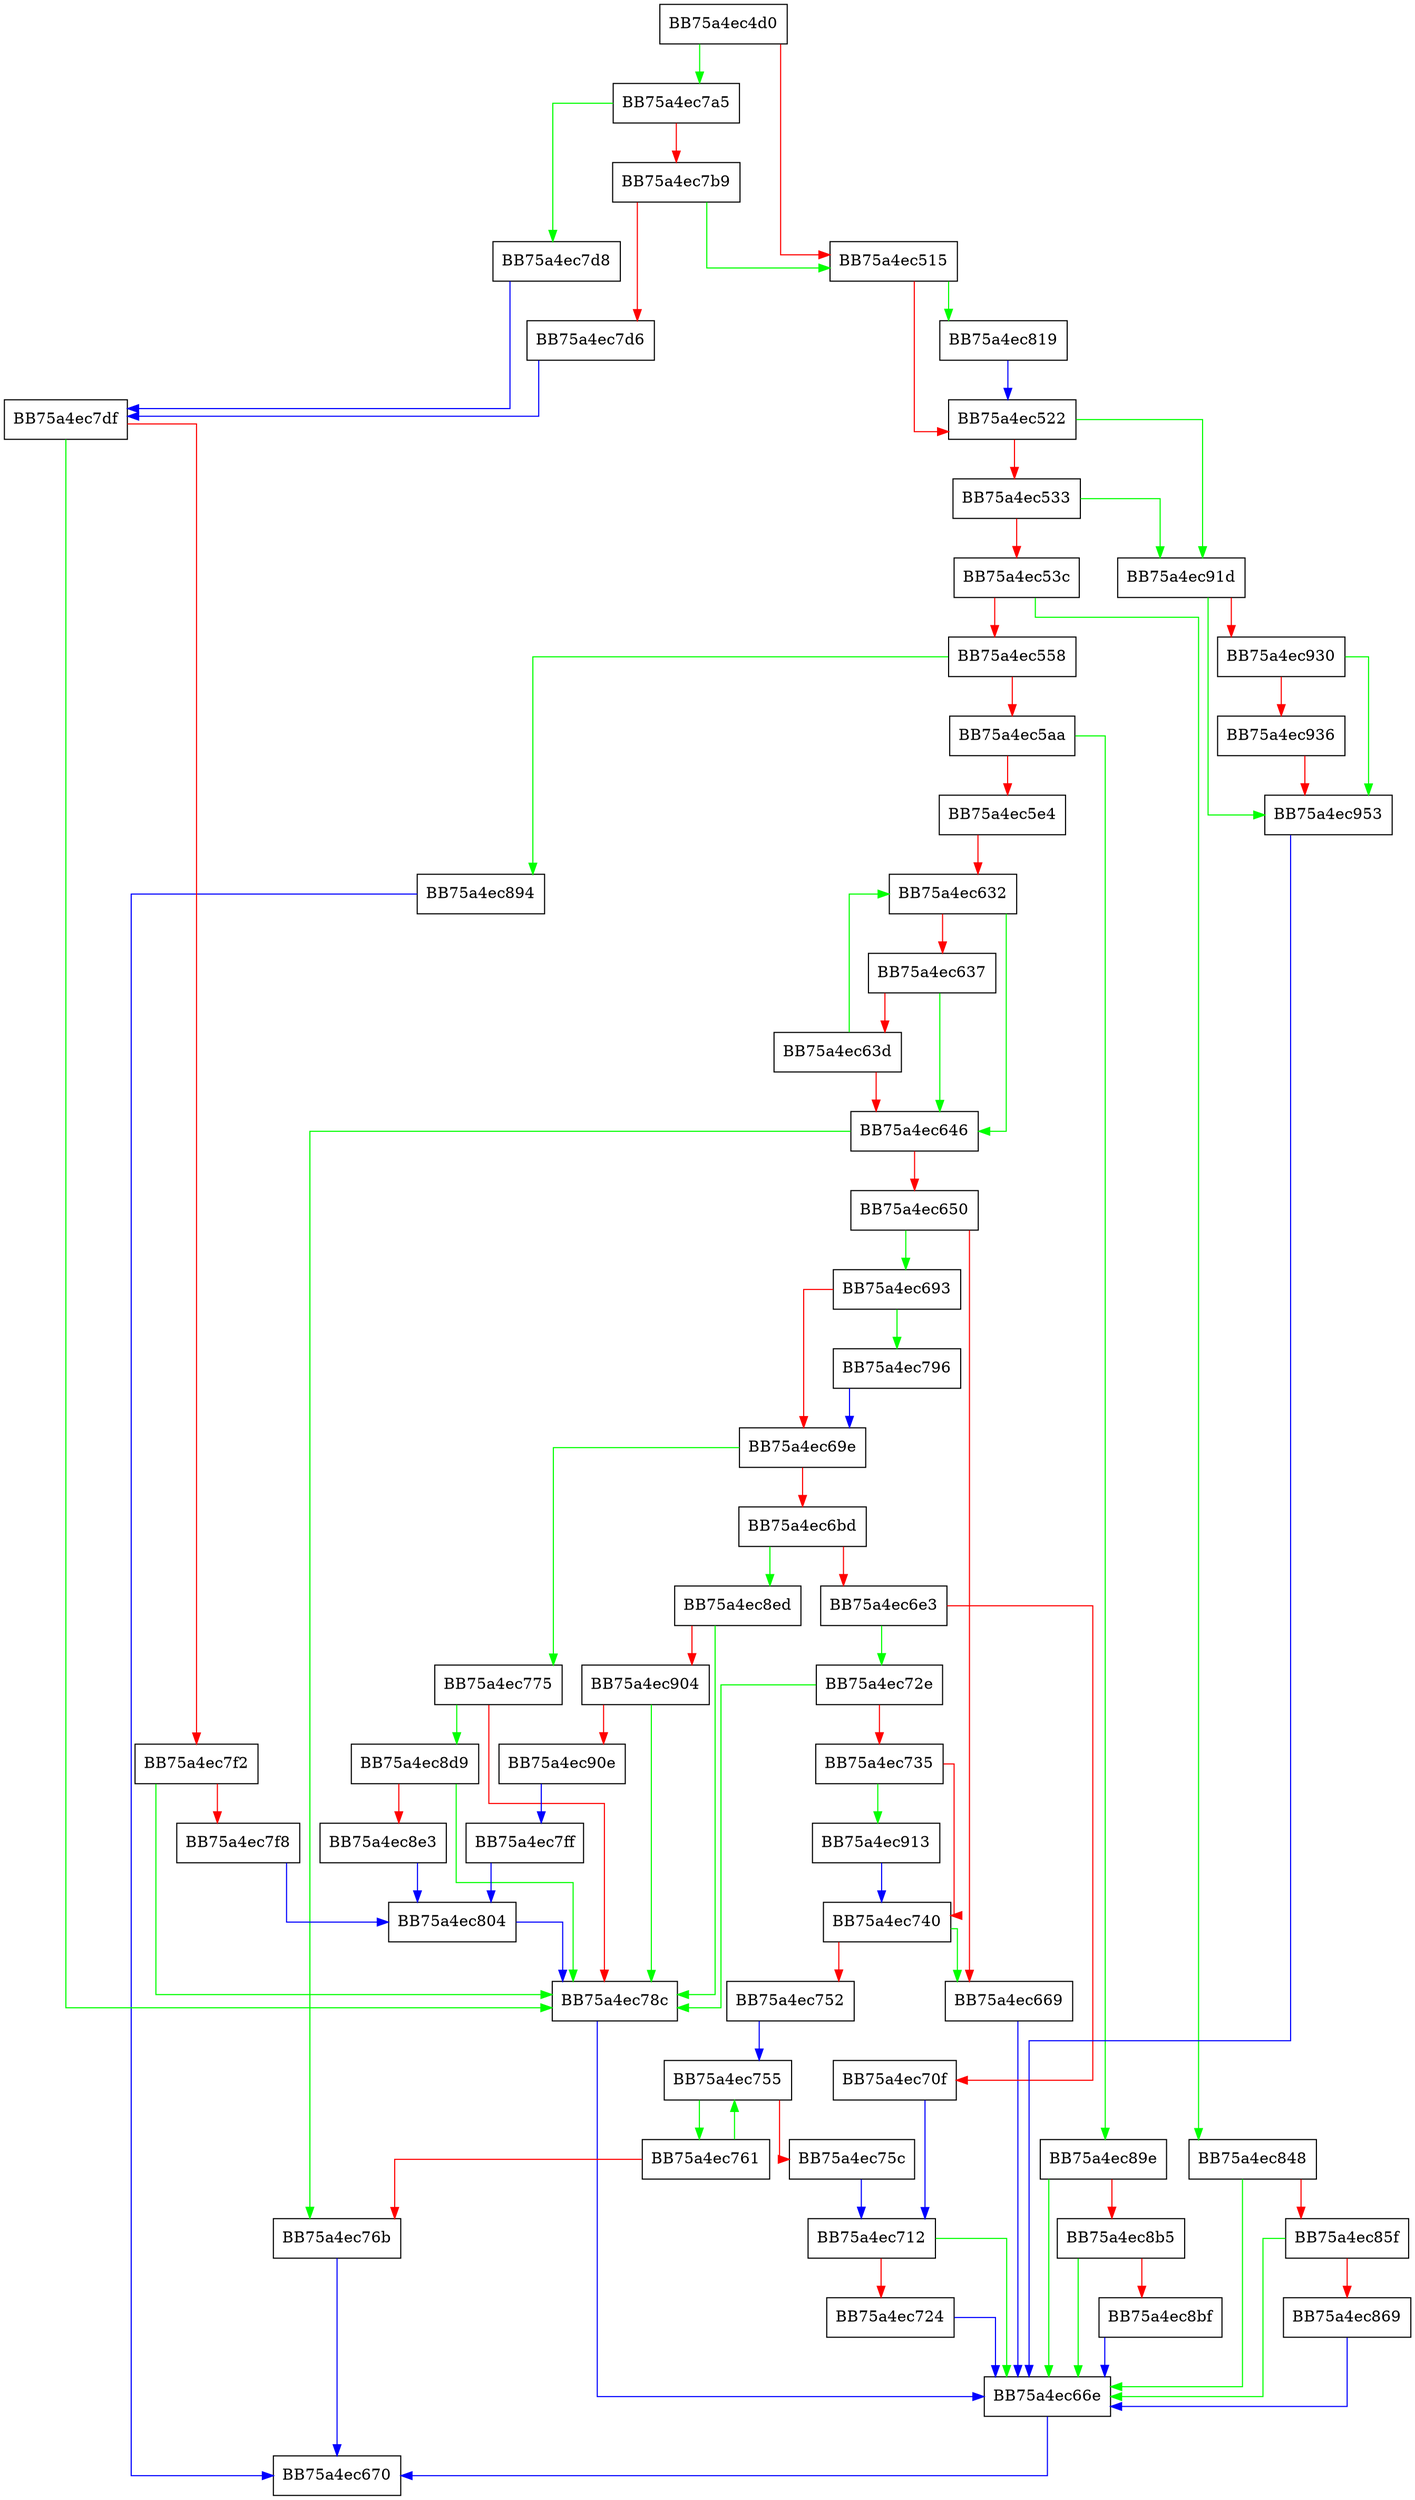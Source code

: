 digraph AddNewPattern {
  node [shape="box"];
  graph [splines=ortho];
  BB75a4ec4d0 -> BB75a4ec7a5 [color="green"];
  BB75a4ec4d0 -> BB75a4ec515 [color="red"];
  BB75a4ec515 -> BB75a4ec819 [color="green"];
  BB75a4ec515 -> BB75a4ec522 [color="red"];
  BB75a4ec522 -> BB75a4ec91d [color="green"];
  BB75a4ec522 -> BB75a4ec533 [color="red"];
  BB75a4ec533 -> BB75a4ec91d [color="green"];
  BB75a4ec533 -> BB75a4ec53c [color="red"];
  BB75a4ec53c -> BB75a4ec848 [color="green"];
  BB75a4ec53c -> BB75a4ec558 [color="red"];
  BB75a4ec558 -> BB75a4ec894 [color="green"];
  BB75a4ec558 -> BB75a4ec5aa [color="red"];
  BB75a4ec5aa -> BB75a4ec89e [color="green"];
  BB75a4ec5aa -> BB75a4ec5e4 [color="red"];
  BB75a4ec5e4 -> BB75a4ec632 [color="red"];
  BB75a4ec632 -> BB75a4ec646 [color="green"];
  BB75a4ec632 -> BB75a4ec637 [color="red"];
  BB75a4ec637 -> BB75a4ec646 [color="green"];
  BB75a4ec637 -> BB75a4ec63d [color="red"];
  BB75a4ec63d -> BB75a4ec632 [color="green"];
  BB75a4ec63d -> BB75a4ec646 [color="red"];
  BB75a4ec646 -> BB75a4ec76b [color="green"];
  BB75a4ec646 -> BB75a4ec650 [color="red"];
  BB75a4ec650 -> BB75a4ec693 [color="green"];
  BB75a4ec650 -> BB75a4ec669 [color="red"];
  BB75a4ec669 -> BB75a4ec66e [color="blue"];
  BB75a4ec66e -> BB75a4ec670 [color="blue"];
  BB75a4ec693 -> BB75a4ec796 [color="green"];
  BB75a4ec693 -> BB75a4ec69e [color="red"];
  BB75a4ec69e -> BB75a4ec775 [color="green"];
  BB75a4ec69e -> BB75a4ec6bd [color="red"];
  BB75a4ec6bd -> BB75a4ec8ed [color="green"];
  BB75a4ec6bd -> BB75a4ec6e3 [color="red"];
  BB75a4ec6e3 -> BB75a4ec72e [color="green"];
  BB75a4ec6e3 -> BB75a4ec70f [color="red"];
  BB75a4ec70f -> BB75a4ec712 [color="blue"];
  BB75a4ec712 -> BB75a4ec66e [color="green"];
  BB75a4ec712 -> BB75a4ec724 [color="red"];
  BB75a4ec724 -> BB75a4ec66e [color="blue"];
  BB75a4ec72e -> BB75a4ec78c [color="green"];
  BB75a4ec72e -> BB75a4ec735 [color="red"];
  BB75a4ec735 -> BB75a4ec913 [color="green"];
  BB75a4ec735 -> BB75a4ec740 [color="red"];
  BB75a4ec740 -> BB75a4ec669 [color="green"];
  BB75a4ec740 -> BB75a4ec752 [color="red"];
  BB75a4ec752 -> BB75a4ec755 [color="blue"];
  BB75a4ec755 -> BB75a4ec761 [color="green"];
  BB75a4ec755 -> BB75a4ec75c [color="red"];
  BB75a4ec75c -> BB75a4ec712 [color="blue"];
  BB75a4ec761 -> BB75a4ec755 [color="green"];
  BB75a4ec761 -> BB75a4ec76b [color="red"];
  BB75a4ec76b -> BB75a4ec670 [color="blue"];
  BB75a4ec775 -> BB75a4ec8d9 [color="green"];
  BB75a4ec775 -> BB75a4ec78c [color="red"];
  BB75a4ec78c -> BB75a4ec66e [color="blue"];
  BB75a4ec796 -> BB75a4ec69e [color="blue"];
  BB75a4ec7a5 -> BB75a4ec7d8 [color="green"];
  BB75a4ec7a5 -> BB75a4ec7b9 [color="red"];
  BB75a4ec7b9 -> BB75a4ec515 [color="green"];
  BB75a4ec7b9 -> BB75a4ec7d6 [color="red"];
  BB75a4ec7d6 -> BB75a4ec7df [color="blue"];
  BB75a4ec7d8 -> BB75a4ec7df [color="blue"];
  BB75a4ec7df -> BB75a4ec78c [color="green"];
  BB75a4ec7df -> BB75a4ec7f2 [color="red"];
  BB75a4ec7f2 -> BB75a4ec78c [color="green"];
  BB75a4ec7f2 -> BB75a4ec7f8 [color="red"];
  BB75a4ec7f8 -> BB75a4ec804 [color="blue"];
  BB75a4ec7ff -> BB75a4ec804 [color="blue"];
  BB75a4ec804 -> BB75a4ec78c [color="blue"];
  BB75a4ec819 -> BB75a4ec522 [color="blue"];
  BB75a4ec848 -> BB75a4ec66e [color="green"];
  BB75a4ec848 -> BB75a4ec85f [color="red"];
  BB75a4ec85f -> BB75a4ec66e [color="green"];
  BB75a4ec85f -> BB75a4ec869 [color="red"];
  BB75a4ec869 -> BB75a4ec66e [color="blue"];
  BB75a4ec894 -> BB75a4ec670 [color="blue"];
  BB75a4ec89e -> BB75a4ec66e [color="green"];
  BB75a4ec89e -> BB75a4ec8b5 [color="red"];
  BB75a4ec8b5 -> BB75a4ec66e [color="green"];
  BB75a4ec8b5 -> BB75a4ec8bf [color="red"];
  BB75a4ec8bf -> BB75a4ec66e [color="blue"];
  BB75a4ec8d9 -> BB75a4ec78c [color="green"];
  BB75a4ec8d9 -> BB75a4ec8e3 [color="red"];
  BB75a4ec8e3 -> BB75a4ec804 [color="blue"];
  BB75a4ec8ed -> BB75a4ec78c [color="green"];
  BB75a4ec8ed -> BB75a4ec904 [color="red"];
  BB75a4ec904 -> BB75a4ec78c [color="green"];
  BB75a4ec904 -> BB75a4ec90e [color="red"];
  BB75a4ec90e -> BB75a4ec7ff [color="blue"];
  BB75a4ec913 -> BB75a4ec740 [color="blue"];
  BB75a4ec91d -> BB75a4ec953 [color="green"];
  BB75a4ec91d -> BB75a4ec930 [color="red"];
  BB75a4ec930 -> BB75a4ec953 [color="green"];
  BB75a4ec930 -> BB75a4ec936 [color="red"];
  BB75a4ec936 -> BB75a4ec953 [color="red"];
  BB75a4ec953 -> BB75a4ec66e [color="blue"];
}
